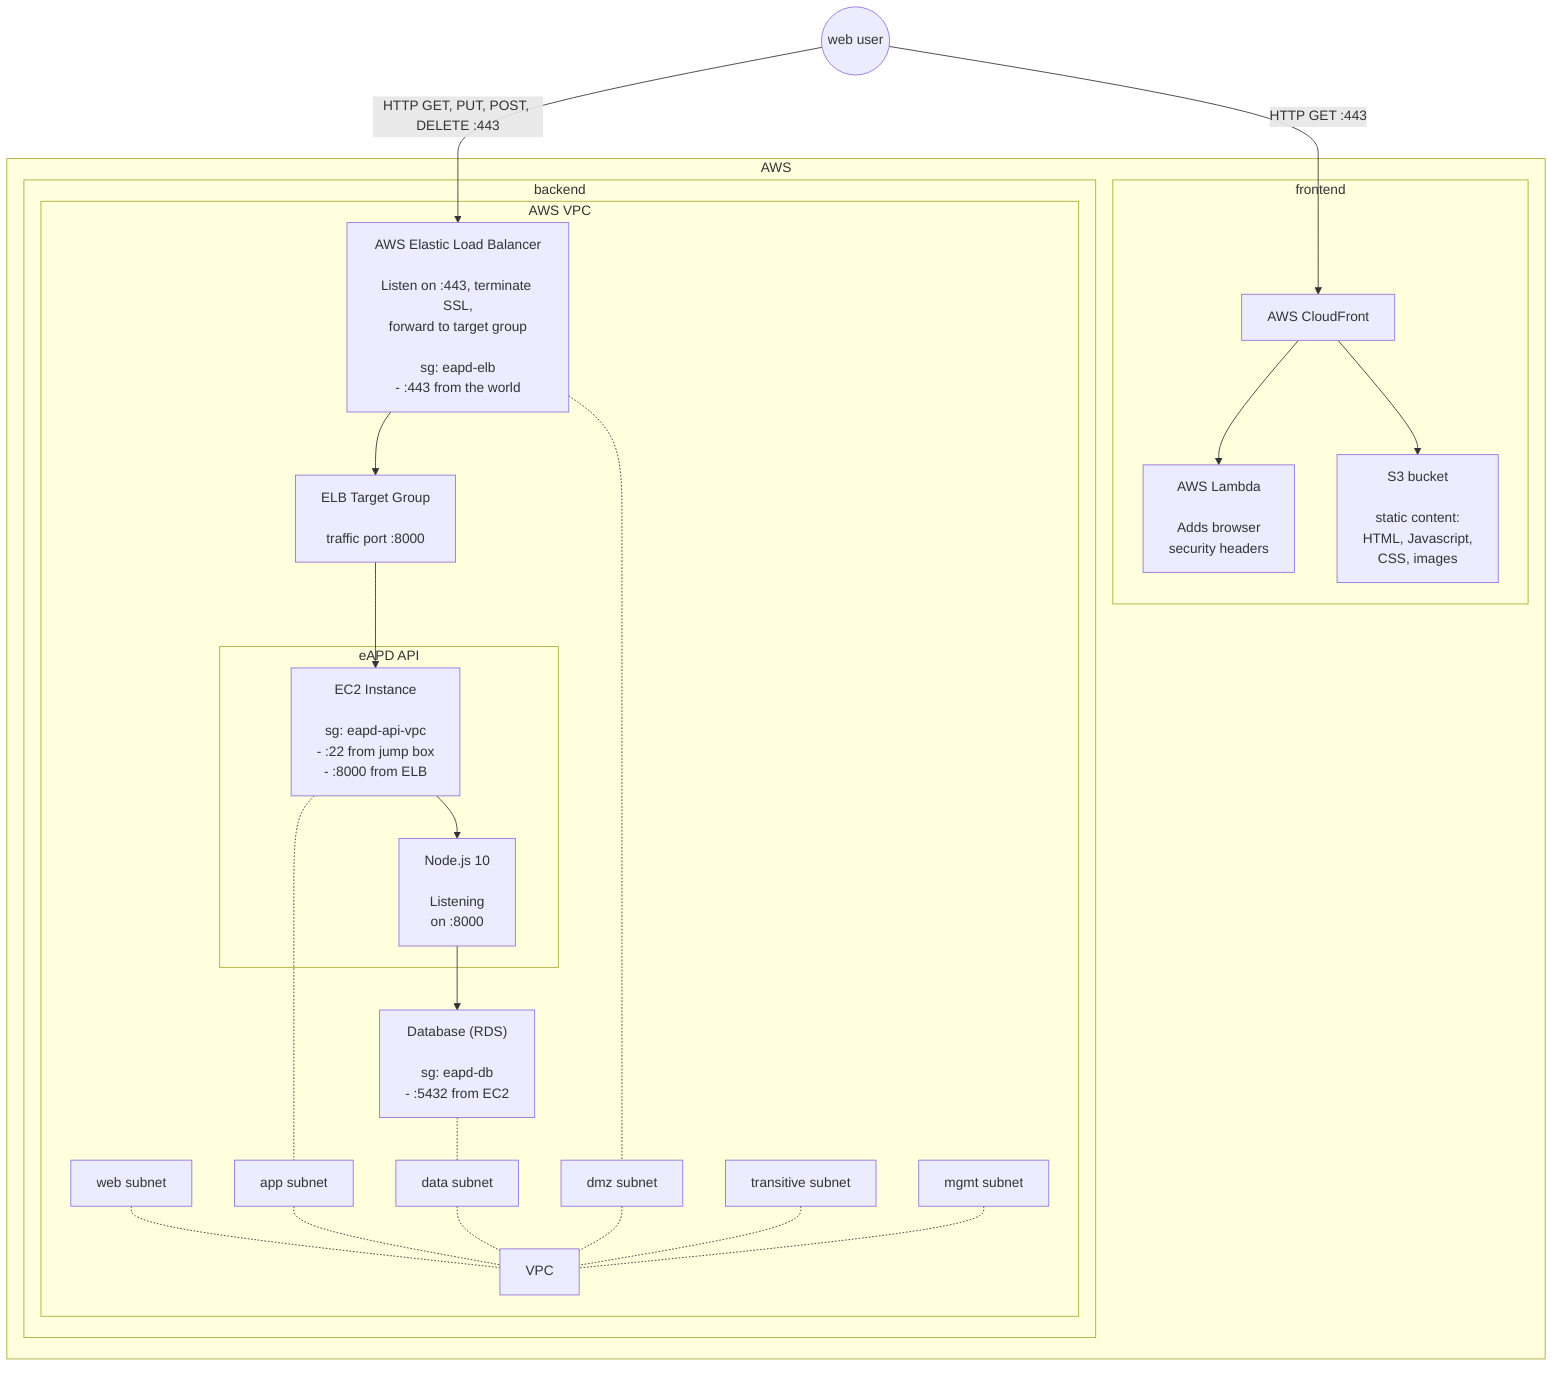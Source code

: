 graph TD
  web((web user))

  cf[AWS CloudFront]
  lambda[AWS Lambda<br/><br/>Adds browser<br/>security headers]
  s3[S3 bucket<br/><br/>static content: <br/>HTML, Javascript,<br/>CSS, images]

  vpc[VPC]
  subnetWeb[web subnet]
  subnetApp[app subnet]
  subnetData[data subnet]
  subnetDMZ[dmz subnet]
  subnetTransitive[transitive subnet]
  subnetManagement[mgmt subnet]

  elb[AWS Elastic Load Balancer<br/><br/>Listen on :443, terminate SSL,<br/>forward to target group<br/><br/>sg: eapd-elb<br/>- :443 from the world]
  tg[ELB Target Group<br/><br/>traffic port :8000]
  ec2[EC2 Instance<br/><br/>sg: eapd-api-vpc<br/>- :22 from jump box<br/>- :8000 from ELB]
  node[Node.js 10<br/><br/>Listening<br/>on :8000]
  rds["Database (RDS)<br/><br/>sg: eapd-db<br/>- :5432 from EC2"]

  web --> |HTTP GET :443|cf
  web --> |HTTP GET, PUT, POST, DELETE :443| elb
  elb --> tg

  subgraph AWS
    subgraph frontend
      cf --> s3
      cf --> lambda
    end
    
    subgraph backend
      subgraph AWS VPC

        subgraph eAPD API
          ec2 --> node
        end

        subnetWeb -.- vpc
        subnetApp -.- vpc
        subnetData -.- vpc
        subnetDMZ -.- vpc
        subnetTransitive -.- vpc
        subnetManagement -.- vpc

        ec2 -.- subnetApp
        elb -.- subnetDMZ
        rds -.- subnetData

        tg --> ec2
        node --> rds
      end
    end
  end